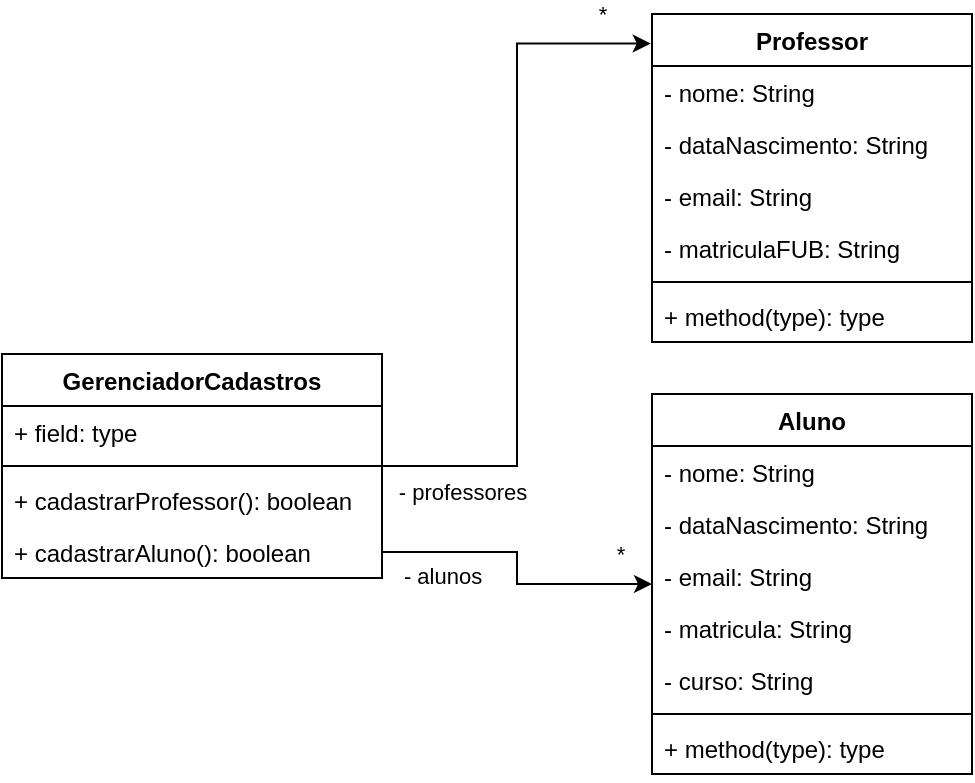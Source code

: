 <mxfile version="16.6.1" type="device" pages="3"><diagram id="43hCIZwWzp3KkHPe6Fg8" name="solucao sem heranca"><mxGraphModel dx="1097" dy="547" grid="1" gridSize="10" guides="1" tooltips="1" connect="1" arrows="1" fold="1" page="1" pageScale="1" pageWidth="850" pageHeight="1100" math="0" shadow="0"><root><mxCell id="0"/><mxCell id="1" parent="0"/><mxCell id="NO41qIG26h_itvc7EbBS-21" style="edgeStyle=orthogonalEdgeStyle;rounded=0;orthogonalLoop=1;jettySize=auto;html=1;entryX=-0.004;entryY=0.09;entryDx=0;entryDy=0;entryPerimeter=0;" edge="1" parent="1" source="NO41qIG26h_itvc7EbBS-1" target="NO41qIG26h_itvc7EbBS-5"><mxGeometry relative="1" as="geometry"/></mxCell><mxCell id="NO41qIG26h_itvc7EbBS-22" value="- professores" style="edgeLabel;html=1;align=center;verticalAlign=middle;resizable=0;points=[];" vertex="1" connectable="0" parent="NO41qIG26h_itvc7EbBS-21"><mxGeometry x="-0.935" y="1" relative="1" as="geometry"><mxPoint x="29" y="14" as="offset"/></mxGeometry></mxCell><mxCell id="NO41qIG26h_itvc7EbBS-23" value="*" style="edgeLabel;html=1;align=center;verticalAlign=middle;resizable=0;points=[];" vertex="1" connectable="0" parent="NO41qIG26h_itvc7EbBS-21"><mxGeometry x="0.859" relative="1" as="geometry"><mxPoint y="-15" as="offset"/></mxGeometry></mxCell><mxCell id="NO41qIG26h_itvc7EbBS-1" value="GerenciadorCadastros" style="swimlane;fontStyle=1;align=center;verticalAlign=top;childLayout=stackLayout;horizontal=1;startSize=26;horizontalStack=0;resizeParent=1;resizeParentMax=0;resizeLast=0;collapsible=1;marginBottom=0;" vertex="1" parent="1"><mxGeometry x="20" y="240" width="190" height="112" as="geometry"/></mxCell><mxCell id="NO41qIG26h_itvc7EbBS-2" value="+ field: type" style="text;strokeColor=none;fillColor=none;align=left;verticalAlign=top;spacingLeft=4;spacingRight=4;overflow=hidden;rotatable=0;points=[[0,0.5],[1,0.5]];portConstraint=eastwest;" vertex="1" parent="NO41qIG26h_itvc7EbBS-1"><mxGeometry y="26" width="190" height="26" as="geometry"/></mxCell><mxCell id="NO41qIG26h_itvc7EbBS-3" value="" style="line;strokeWidth=1;fillColor=none;align=left;verticalAlign=middle;spacingTop=-1;spacingLeft=3;spacingRight=3;rotatable=0;labelPosition=right;points=[];portConstraint=eastwest;" vertex="1" parent="NO41qIG26h_itvc7EbBS-1"><mxGeometry y="52" width="190" height="8" as="geometry"/></mxCell><mxCell id="NO41qIG26h_itvc7EbBS-4" value="+ cadastrarProfessor(): boolean" style="text;strokeColor=none;fillColor=none;align=left;verticalAlign=top;spacingLeft=4;spacingRight=4;overflow=hidden;rotatable=0;points=[[0,0.5],[1,0.5]];portConstraint=eastwest;" vertex="1" parent="NO41qIG26h_itvc7EbBS-1"><mxGeometry y="60" width="190" height="26" as="geometry"/></mxCell><mxCell id="NO41qIG26h_itvc7EbBS-24" value="+ cadastrarAluno(): boolean" style="text;strokeColor=none;fillColor=none;align=left;verticalAlign=top;spacingLeft=4;spacingRight=4;overflow=hidden;rotatable=0;points=[[0,0.5],[1,0.5]];portConstraint=eastwest;" vertex="1" parent="NO41qIG26h_itvc7EbBS-1"><mxGeometry y="86" width="190" height="26" as="geometry"/></mxCell><mxCell id="NO41qIG26h_itvc7EbBS-5" value="Professor" style="swimlane;fontStyle=1;align=center;verticalAlign=top;childLayout=stackLayout;horizontal=1;startSize=26;horizontalStack=0;resizeParent=1;resizeParentMax=0;resizeLast=0;collapsible=1;marginBottom=0;" vertex="1" parent="1"><mxGeometry x="345" y="70" width="160" height="164" as="geometry"/></mxCell><mxCell id="NO41qIG26h_itvc7EbBS-6" value="- nome: String" style="text;strokeColor=none;fillColor=none;align=left;verticalAlign=top;spacingLeft=4;spacingRight=4;overflow=hidden;rotatable=0;points=[[0,0.5],[1,0.5]];portConstraint=eastwest;" vertex="1" parent="NO41qIG26h_itvc7EbBS-5"><mxGeometry y="26" width="160" height="26" as="geometry"/></mxCell><mxCell id="NO41qIG26h_itvc7EbBS-9" value="- dataNascimento: String" style="text;strokeColor=none;fillColor=none;align=left;verticalAlign=top;spacingLeft=4;spacingRight=4;overflow=hidden;rotatable=0;points=[[0,0.5],[1,0.5]];portConstraint=eastwest;" vertex="1" parent="NO41qIG26h_itvc7EbBS-5"><mxGeometry y="52" width="160" height="26" as="geometry"/></mxCell><mxCell id="NO41qIG26h_itvc7EbBS-10" value="- email: String" style="text;strokeColor=none;fillColor=none;align=left;verticalAlign=top;spacingLeft=4;spacingRight=4;overflow=hidden;rotatable=0;points=[[0,0.5],[1,0.5]];portConstraint=eastwest;" vertex="1" parent="NO41qIG26h_itvc7EbBS-5"><mxGeometry y="78" width="160" height="26" as="geometry"/></mxCell><mxCell id="NO41qIG26h_itvc7EbBS-11" value="- matriculaFUB: String" style="text;strokeColor=none;fillColor=none;align=left;verticalAlign=top;spacingLeft=4;spacingRight=4;overflow=hidden;rotatable=0;points=[[0,0.5],[1,0.5]];portConstraint=eastwest;" vertex="1" parent="NO41qIG26h_itvc7EbBS-5"><mxGeometry y="104" width="160" height="26" as="geometry"/></mxCell><mxCell id="NO41qIG26h_itvc7EbBS-7" value="" style="line;strokeWidth=1;fillColor=none;align=left;verticalAlign=middle;spacingTop=-1;spacingLeft=3;spacingRight=3;rotatable=0;labelPosition=right;points=[];portConstraint=eastwest;" vertex="1" parent="NO41qIG26h_itvc7EbBS-5"><mxGeometry y="130" width="160" height="8" as="geometry"/></mxCell><mxCell id="NO41qIG26h_itvc7EbBS-8" value="+ method(type): type" style="text;strokeColor=none;fillColor=none;align=left;verticalAlign=top;spacingLeft=4;spacingRight=4;overflow=hidden;rotatable=0;points=[[0,0.5],[1,0.5]];portConstraint=eastwest;" vertex="1" parent="NO41qIG26h_itvc7EbBS-5"><mxGeometry y="138" width="160" height="26" as="geometry"/></mxCell><mxCell id="NO41qIG26h_itvc7EbBS-12" value="Aluno" style="swimlane;fontStyle=1;align=center;verticalAlign=top;childLayout=stackLayout;horizontal=1;startSize=26;horizontalStack=0;resizeParent=1;resizeParentMax=0;resizeLast=0;collapsible=1;marginBottom=0;" vertex="1" parent="1"><mxGeometry x="345" y="260" width="160" height="190" as="geometry"/></mxCell><mxCell id="NO41qIG26h_itvc7EbBS-13" value="- nome: String" style="text;strokeColor=none;fillColor=none;align=left;verticalAlign=top;spacingLeft=4;spacingRight=4;overflow=hidden;rotatable=0;points=[[0,0.5],[1,0.5]];portConstraint=eastwest;" vertex="1" parent="NO41qIG26h_itvc7EbBS-12"><mxGeometry y="26" width="160" height="26" as="geometry"/></mxCell><mxCell id="NO41qIG26h_itvc7EbBS-16" value="- dataNascimento: String" style="text;strokeColor=none;fillColor=none;align=left;verticalAlign=top;spacingLeft=4;spacingRight=4;overflow=hidden;rotatable=0;points=[[0,0.5],[1,0.5]];portConstraint=eastwest;" vertex="1" parent="NO41qIG26h_itvc7EbBS-12"><mxGeometry y="52" width="160" height="26" as="geometry"/></mxCell><mxCell id="NO41qIG26h_itvc7EbBS-17" value="- email: String" style="text;strokeColor=none;fillColor=none;align=left;verticalAlign=top;spacingLeft=4;spacingRight=4;overflow=hidden;rotatable=0;points=[[0,0.5],[1,0.5]];portConstraint=eastwest;" vertex="1" parent="NO41qIG26h_itvc7EbBS-12"><mxGeometry y="78" width="160" height="26" as="geometry"/></mxCell><mxCell id="NO41qIG26h_itvc7EbBS-18" value="- matricula: String" style="text;strokeColor=none;fillColor=none;align=left;verticalAlign=top;spacingLeft=4;spacingRight=4;overflow=hidden;rotatable=0;points=[[0,0.5],[1,0.5]];portConstraint=eastwest;" vertex="1" parent="NO41qIG26h_itvc7EbBS-12"><mxGeometry y="104" width="160" height="26" as="geometry"/></mxCell><mxCell id="NO41qIG26h_itvc7EbBS-19" value="- curso: String" style="text;strokeColor=none;fillColor=none;align=left;verticalAlign=top;spacingLeft=4;spacingRight=4;overflow=hidden;rotatable=0;points=[[0,0.5],[1,0.5]];portConstraint=eastwest;" vertex="1" parent="NO41qIG26h_itvc7EbBS-12"><mxGeometry y="130" width="160" height="26" as="geometry"/></mxCell><mxCell id="NO41qIG26h_itvc7EbBS-14" value="" style="line;strokeWidth=1;fillColor=none;align=left;verticalAlign=middle;spacingTop=-1;spacingLeft=3;spacingRight=3;rotatable=0;labelPosition=right;points=[];portConstraint=eastwest;" vertex="1" parent="NO41qIG26h_itvc7EbBS-12"><mxGeometry y="156" width="160" height="8" as="geometry"/></mxCell><mxCell id="NO41qIG26h_itvc7EbBS-15" value="+ method(type): type" style="text;strokeColor=none;fillColor=none;align=left;verticalAlign=top;spacingLeft=4;spacingRight=4;overflow=hidden;rotatable=0;points=[[0,0.5],[1,0.5]];portConstraint=eastwest;" vertex="1" parent="NO41qIG26h_itvc7EbBS-12"><mxGeometry y="164" width="160" height="26" as="geometry"/></mxCell><mxCell id="NO41qIG26h_itvc7EbBS-25" style="edgeStyle=orthogonalEdgeStyle;rounded=0;orthogonalLoop=1;jettySize=auto;html=1;" edge="1" parent="1" source="NO41qIG26h_itvc7EbBS-24" target="NO41qIG26h_itvc7EbBS-12"><mxGeometry relative="1" as="geometry"/></mxCell><mxCell id="NO41qIG26h_itvc7EbBS-26" value="- alunos" style="edgeLabel;html=1;align=center;verticalAlign=middle;resizable=0;points=[];" vertex="1" connectable="0" parent="NO41qIG26h_itvc7EbBS-25"><mxGeometry x="-0.828" y="-2" relative="1" as="geometry"><mxPoint x="17" y="10" as="offset"/></mxGeometry></mxCell><mxCell id="NO41qIG26h_itvc7EbBS-27" value="*" style="edgeLabel;html=1;align=center;verticalAlign=middle;resizable=0;points=[];" vertex="1" connectable="0" parent="NO41qIG26h_itvc7EbBS-25"><mxGeometry x="0.782" y="-1" relative="1" as="geometry"><mxPoint y="-16" as="offset"/></mxGeometry></mxCell></root></mxGraphModel></diagram><diagram name="solucao com heranca" id="pZICFlV4ySrbQgxdiUnX"><mxGraphModel dx="1097" dy="547" grid="1" gridSize="10" guides="1" tooltips="1" connect="1" arrows="1" fold="1" page="1" pageScale="1" pageWidth="850" pageHeight="1100" math="0" shadow="0"><root><mxCell id="3fGS_AESry4RuPbsU1-C-0"/><mxCell id="3fGS_AESry4RuPbsU1-C-1" parent="3fGS_AESry4RuPbsU1-C-0"/><mxCell id="3fGS_AESry4RuPbsU1-C-2" style="edgeStyle=orthogonalEdgeStyle;rounded=0;orthogonalLoop=1;jettySize=auto;html=1;entryX=-0.004;entryY=0.09;entryDx=0;entryDy=0;entryPerimeter=0;" edge="1" parent="3fGS_AESry4RuPbsU1-C-1" source="3fGS_AESry4RuPbsU1-C-5" target="3fGS_AESry4RuPbsU1-C-10"><mxGeometry relative="1" as="geometry"/></mxCell><mxCell id="3fGS_AESry4RuPbsU1-C-3" value="- professores" style="edgeLabel;html=1;align=center;verticalAlign=middle;resizable=0;points=[];" vertex="1" connectable="0" parent="3fGS_AESry4RuPbsU1-C-2"><mxGeometry x="-0.935" y="1" relative="1" as="geometry"><mxPoint x="29" y="14" as="offset"/></mxGeometry></mxCell><mxCell id="3fGS_AESry4RuPbsU1-C-4" value="*" style="edgeLabel;html=1;align=center;verticalAlign=middle;resizable=0;points=[];" vertex="1" connectable="0" parent="3fGS_AESry4RuPbsU1-C-2"><mxGeometry x="0.859" relative="1" as="geometry"><mxPoint y="-15" as="offset"/></mxGeometry></mxCell><mxCell id="3fGS_AESry4RuPbsU1-C-5" value="GerenciadorCadastros" style="swimlane;fontStyle=1;align=center;verticalAlign=top;childLayout=stackLayout;horizontal=1;startSize=26;horizontalStack=0;resizeParent=1;resizeParentMax=0;resizeLast=0;collapsible=1;marginBottom=0;" vertex="1" parent="3fGS_AESry4RuPbsU1-C-1"><mxGeometry x="20" y="240" width="190" height="112" as="geometry"/></mxCell><mxCell id="3fGS_AESry4RuPbsU1-C-6" value="+ field: type" style="text;strokeColor=none;fillColor=none;align=left;verticalAlign=top;spacingLeft=4;spacingRight=4;overflow=hidden;rotatable=0;points=[[0,0.5],[1,0.5]];portConstraint=eastwest;" vertex="1" parent="3fGS_AESry4RuPbsU1-C-5"><mxGeometry y="26" width="190" height="26" as="geometry"/></mxCell><mxCell id="3fGS_AESry4RuPbsU1-C-7" value="" style="line;strokeWidth=1;fillColor=none;align=left;verticalAlign=middle;spacingTop=-1;spacingLeft=3;spacingRight=3;rotatable=0;labelPosition=right;points=[];portConstraint=eastwest;" vertex="1" parent="3fGS_AESry4RuPbsU1-C-5"><mxGeometry y="52" width="190" height="8" as="geometry"/></mxCell><mxCell id="3fGS_AESry4RuPbsU1-C-8" value="+ cadastrarProfessor(): boolean" style="text;strokeColor=none;fillColor=none;align=left;verticalAlign=top;spacingLeft=4;spacingRight=4;overflow=hidden;rotatable=0;points=[[0,0.5],[1,0.5]];portConstraint=eastwest;" vertex="1" parent="3fGS_AESry4RuPbsU1-C-5"><mxGeometry y="60" width="190" height="26" as="geometry"/></mxCell><mxCell id="3fGS_AESry4RuPbsU1-C-9" value="+ cadastrarAluno(): boolean" style="text;strokeColor=none;fillColor=none;align=left;verticalAlign=top;spacingLeft=4;spacingRight=4;overflow=hidden;rotatable=0;points=[[0,0.5],[1,0.5]];portConstraint=eastwest;" vertex="1" parent="3fGS_AESry4RuPbsU1-C-5"><mxGeometry y="86" width="190" height="26" as="geometry"/></mxCell><mxCell id="3fGS_AESry4RuPbsU1-C-10" value="Professor" style="swimlane;fontStyle=1;align=center;verticalAlign=top;childLayout=stackLayout;horizontal=1;startSize=26;horizontalStack=0;resizeParent=1;resizeParentMax=0;resizeLast=0;collapsible=1;marginBottom=0;" vertex="1" parent="3fGS_AESry4RuPbsU1-C-1"><mxGeometry x="420" y="250" width="160" height="86" as="geometry"/></mxCell><mxCell id="3fGS_AESry4RuPbsU1-C-14" value="- matriculaFUB: String" style="text;strokeColor=none;fillColor=none;align=left;verticalAlign=top;spacingLeft=4;spacingRight=4;overflow=hidden;rotatable=0;points=[[0,0.5],[1,0.5]];portConstraint=eastwest;" vertex="1" parent="3fGS_AESry4RuPbsU1-C-10"><mxGeometry y="26" width="160" height="26" as="geometry"/></mxCell><mxCell id="3fGS_AESry4RuPbsU1-C-15" value="" style="line;strokeWidth=1;fillColor=none;align=left;verticalAlign=middle;spacingTop=-1;spacingLeft=3;spacingRight=3;rotatable=0;labelPosition=right;points=[];portConstraint=eastwest;" vertex="1" parent="3fGS_AESry4RuPbsU1-C-10"><mxGeometry y="52" width="160" height="8" as="geometry"/></mxCell><mxCell id="3fGS_AESry4RuPbsU1-C-16" value="+ getMatriculaFUB(): String" style="text;strokeColor=none;fillColor=none;align=left;verticalAlign=top;spacingLeft=4;spacingRight=4;overflow=hidden;rotatable=0;points=[[0,0.5],[1,0.5]];portConstraint=eastwest;" vertex="1" parent="3fGS_AESry4RuPbsU1-C-10"><mxGeometry y="60" width="160" height="26" as="geometry"/></mxCell><mxCell id="3fGS_AESry4RuPbsU1-C-17" value="Aluno" style="swimlane;fontStyle=1;align=center;verticalAlign=top;childLayout=stackLayout;horizontal=1;startSize=26;horizontalStack=0;resizeParent=1;resizeParentMax=0;resizeLast=0;collapsible=1;marginBottom=0;" vertex="1" parent="3fGS_AESry4RuPbsU1-C-1"><mxGeometry x="610" y="250" width="160" height="138" as="geometry"/></mxCell><mxCell id="3fGS_AESry4RuPbsU1-C-21" value="- matricula: String" style="text;strokeColor=none;fillColor=none;align=left;verticalAlign=top;spacingLeft=4;spacingRight=4;overflow=hidden;rotatable=0;points=[[0,0.5],[1,0.5]];portConstraint=eastwest;" vertex="1" parent="3fGS_AESry4RuPbsU1-C-17"><mxGeometry y="26" width="160" height="26" as="geometry"/></mxCell><mxCell id="3fGS_AESry4RuPbsU1-C-22" value="- curso: String" style="text;strokeColor=none;fillColor=none;align=left;verticalAlign=top;spacingLeft=4;spacingRight=4;overflow=hidden;rotatable=0;points=[[0,0.5],[1,0.5]];portConstraint=eastwest;" vertex="1" parent="3fGS_AESry4RuPbsU1-C-17"><mxGeometry y="52" width="160" height="26" as="geometry"/></mxCell><mxCell id="3fGS_AESry4RuPbsU1-C-23" value="" style="line;strokeWidth=1;fillColor=none;align=left;verticalAlign=middle;spacingTop=-1;spacingLeft=3;spacingRight=3;rotatable=0;labelPosition=right;points=[];portConstraint=eastwest;" vertex="1" parent="3fGS_AESry4RuPbsU1-C-17"><mxGeometry y="78" width="160" height="8" as="geometry"/></mxCell><mxCell id="3fGS_AESry4RuPbsU1-C-24" value="+ getMatricula(): String" style="text;strokeColor=none;fillColor=none;align=left;verticalAlign=top;spacingLeft=4;spacingRight=4;overflow=hidden;rotatable=0;points=[[0,0.5],[1,0.5]];portConstraint=eastwest;" vertex="1" parent="3fGS_AESry4RuPbsU1-C-17"><mxGeometry y="86" width="160" height="26" as="geometry"/></mxCell><mxCell id="3fGS_AESry4RuPbsU1-C-37" value="+ getCurso(): String" style="text;strokeColor=none;fillColor=none;align=left;verticalAlign=top;spacingLeft=4;spacingRight=4;overflow=hidden;rotatable=0;points=[[0,0.5],[1,0.5]];portConstraint=eastwest;" vertex="1" parent="3fGS_AESry4RuPbsU1-C-17"><mxGeometry y="112" width="160" height="26" as="geometry"/></mxCell><mxCell id="3fGS_AESry4RuPbsU1-C-25" style="edgeStyle=orthogonalEdgeStyle;rounded=0;orthogonalLoop=1;jettySize=auto;html=1;" edge="1" parent="3fGS_AESry4RuPbsU1-C-1" source="3fGS_AESry4RuPbsU1-C-9" target="3fGS_AESry4RuPbsU1-C-17"><mxGeometry relative="1" as="geometry"><Array as="points"><mxPoint x="280" y="339"/><mxPoint x="280" y="470"/><mxPoint x="690" y="470"/></Array></mxGeometry></mxCell><mxCell id="3fGS_AESry4RuPbsU1-C-26" value="- alunos" style="edgeLabel;html=1;align=center;verticalAlign=middle;resizable=0;points=[];" vertex="1" connectable="0" parent="3fGS_AESry4RuPbsU1-C-25"><mxGeometry x="-0.828" y="-2" relative="1" as="geometry"><mxPoint x="-30" y="10" as="offset"/></mxGeometry></mxCell><mxCell id="3fGS_AESry4RuPbsU1-C-27" value="*" style="edgeLabel;html=1;align=center;verticalAlign=middle;resizable=0;points=[];" vertex="1" connectable="0" parent="3fGS_AESry4RuPbsU1-C-25"><mxGeometry x="0.782" y="-1" relative="1" as="geometry"><mxPoint x="9" y="-64" as="offset"/></mxGeometry></mxCell><mxCell id="3fGS_AESry4RuPbsU1-C-28" value="PessoaFisica" style="swimlane;fontStyle=1;align=center;verticalAlign=top;childLayout=stackLayout;horizontal=1;startSize=26;horizontalStack=0;resizeParent=1;resizeParentMax=0;resizeLast=0;collapsible=1;marginBottom=0;" vertex="1" parent="3fGS_AESry4RuPbsU1-C-1"><mxGeometry x="520" width="170" height="190" as="geometry"/></mxCell><mxCell id="3fGS_AESry4RuPbsU1-C-29" value="- nome: String" style="text;strokeColor=none;fillColor=none;align=left;verticalAlign=top;spacingLeft=4;spacingRight=4;overflow=hidden;rotatable=0;points=[[0,0.5],[1,0.5]];portConstraint=eastwest;" vertex="1" parent="3fGS_AESry4RuPbsU1-C-28"><mxGeometry y="26" width="170" height="26" as="geometry"/></mxCell><mxCell id="3fGS_AESry4RuPbsU1-C-12" value="- dataNascimento: String" style="text;strokeColor=none;fillColor=none;align=left;verticalAlign=top;spacingLeft=4;spacingRight=4;overflow=hidden;rotatable=0;points=[[0,0.5],[1,0.5]];portConstraint=eastwest;" vertex="1" parent="3fGS_AESry4RuPbsU1-C-28"><mxGeometry y="52" width="170" height="26" as="geometry"/></mxCell><mxCell id="3fGS_AESry4RuPbsU1-C-13" value="- email: String" style="text;strokeColor=none;fillColor=none;align=left;verticalAlign=top;spacingLeft=4;spacingRight=4;overflow=hidden;rotatable=0;points=[[0,0.5],[1,0.5]];portConstraint=eastwest;" vertex="1" parent="3fGS_AESry4RuPbsU1-C-28"><mxGeometry y="78" width="170" height="26" as="geometry"/></mxCell><mxCell id="3fGS_AESry4RuPbsU1-C-30" value="" style="line;strokeWidth=1;fillColor=none;align=left;verticalAlign=middle;spacingTop=-1;spacingLeft=3;spacingRight=3;rotatable=0;labelPosition=right;points=[];portConstraint=eastwest;" vertex="1" parent="3fGS_AESry4RuPbsU1-C-28"><mxGeometry y="104" width="170" height="8" as="geometry"/></mxCell><mxCell id="3fGS_AESry4RuPbsU1-C-31" value="+ getNome(): String" style="text;strokeColor=none;fillColor=none;align=left;verticalAlign=top;spacingLeft=4;spacingRight=4;overflow=hidden;rotatable=0;points=[[0,0.5],[1,0.5]];portConstraint=eastwest;" vertex="1" parent="3fGS_AESry4RuPbsU1-C-28"><mxGeometry y="112" width="170" height="26" as="geometry"/></mxCell><mxCell id="3fGS_AESry4RuPbsU1-C-34" value="+ getDataNascimento(): String" style="text;strokeColor=none;fillColor=none;align=left;verticalAlign=top;spacingLeft=4;spacingRight=4;overflow=hidden;rotatable=0;points=[[0,0.5],[1,0.5]];portConstraint=eastwest;" vertex="1" parent="3fGS_AESry4RuPbsU1-C-28"><mxGeometry y="138" width="170" height="26" as="geometry"/></mxCell><mxCell id="3fGS_AESry4RuPbsU1-C-35" value="+ getEmail(): String" style="text;strokeColor=none;fillColor=none;align=left;verticalAlign=top;spacingLeft=4;spacingRight=4;overflow=hidden;rotatable=0;points=[[0,0.5],[1,0.5]];portConstraint=eastwest;" vertex="1" parent="3fGS_AESry4RuPbsU1-C-28"><mxGeometry y="164" width="170" height="26" as="geometry"/></mxCell><mxCell id="3fGS_AESry4RuPbsU1-C-32" value="Extends" style="endArrow=block;endSize=16;endFill=0;html=1;rounded=0;exitX=0.5;exitY=0;exitDx=0;exitDy=0;" edge="1" parent="3fGS_AESry4RuPbsU1-C-1" source="3fGS_AESry4RuPbsU1-C-10" target="3fGS_AESry4RuPbsU1-C-28"><mxGeometry width="160" relative="1" as="geometry"><mxPoint x="340" y="260" as="sourcePoint"/><mxPoint x="500" y="260" as="targetPoint"/></mxGeometry></mxCell><mxCell id="3fGS_AESry4RuPbsU1-C-33" value="Extends" style="endArrow=block;endSize=16;endFill=0;html=1;rounded=0;" edge="1" parent="3fGS_AESry4RuPbsU1-C-1" source="3fGS_AESry4RuPbsU1-C-17" target="3fGS_AESry4RuPbsU1-C-28"><mxGeometry width="160" relative="1" as="geometry"><mxPoint x="510" y="260.0" as="sourcePoint"/><mxPoint x="561.064" y="188" as="targetPoint"/></mxGeometry></mxCell></root></mxGraphModel></diagram><diagram name="Solucao com heranca2" id="0VBHAHP6UmmsusXsImdr"><mxGraphModel dx="1590" dy="793" grid="1" gridSize="10" guides="1" tooltips="1" connect="1" arrows="1" fold="1" page="1" pageScale="1" pageWidth="850" pageHeight="1100" math="0" shadow="0"><root><mxCell id="eiZk2acP7t3K5WYXLYaq-0"/><mxCell id="eiZk2acP7t3K5WYXLYaq-1" parent="eiZk2acP7t3K5WYXLYaq-0"/><mxCell id="eiZk2acP7t3K5WYXLYaq-33" style="edgeStyle=orthogonalEdgeStyle;rounded=0;orthogonalLoop=1;jettySize=auto;html=1;" edge="1" parent="eiZk2acP7t3K5WYXLYaq-1" source="eiZk2acP7t3K5WYXLYaq-5" target="eiZk2acP7t3K5WYXLYaq-23"><mxGeometry relative="1" as="geometry"/></mxCell><mxCell id="eiZk2acP7t3K5WYXLYaq-34" value="- pessoasFisicas" style="edgeLabel;html=1;align=center;verticalAlign=middle;resizable=0;points=[];" vertex="1" connectable="0" parent="eiZk2acP7t3K5WYXLYaq-33"><mxGeometry x="-0.887" y="-1" relative="1" as="geometry"><mxPoint x="33" y="12" as="offset"/></mxGeometry></mxCell><mxCell id="eiZk2acP7t3K5WYXLYaq-5" value="GerenciadorCadastros" style="swimlane;fontStyle=1;align=center;verticalAlign=top;childLayout=stackLayout;horizontal=1;startSize=26;horizontalStack=0;resizeParent=1;resizeParentMax=0;resizeLast=0;collapsible=1;marginBottom=0;" vertex="1" parent="eiZk2acP7t3K5WYXLYaq-1"><mxGeometry x="40" y="59" width="190" height="112" as="geometry"/></mxCell><mxCell id="eiZk2acP7t3K5WYXLYaq-6" value="+ field: type" style="text;strokeColor=none;fillColor=none;align=left;verticalAlign=top;spacingLeft=4;spacingRight=4;overflow=hidden;rotatable=0;points=[[0,0.5],[1,0.5]];portConstraint=eastwest;" vertex="1" parent="eiZk2acP7t3K5WYXLYaq-5"><mxGeometry y="26" width="190" height="26" as="geometry"/></mxCell><mxCell id="eiZk2acP7t3K5WYXLYaq-7" value="" style="line;strokeWidth=1;fillColor=none;align=left;verticalAlign=middle;spacingTop=-1;spacingLeft=3;spacingRight=3;rotatable=0;labelPosition=right;points=[];portConstraint=eastwest;" vertex="1" parent="eiZk2acP7t3K5WYXLYaq-5"><mxGeometry y="52" width="190" height="8" as="geometry"/></mxCell><mxCell id="eiZk2acP7t3K5WYXLYaq-8" value="+ cadastrarProfessor(): boolean" style="text;strokeColor=none;fillColor=none;align=left;verticalAlign=top;spacingLeft=4;spacingRight=4;overflow=hidden;rotatable=0;points=[[0,0.5],[1,0.5]];portConstraint=eastwest;" vertex="1" parent="eiZk2acP7t3K5WYXLYaq-5"><mxGeometry y="60" width="190" height="26" as="geometry"/></mxCell><mxCell id="eiZk2acP7t3K5WYXLYaq-9" value="+ cadastrarAluno(): boolean" style="text;strokeColor=none;fillColor=none;align=left;verticalAlign=top;spacingLeft=4;spacingRight=4;overflow=hidden;rotatable=0;points=[[0,0.5],[1,0.5]];portConstraint=eastwest;" vertex="1" parent="eiZk2acP7t3K5WYXLYaq-5"><mxGeometry y="86" width="190" height="26" as="geometry"/></mxCell><mxCell id="eiZk2acP7t3K5WYXLYaq-10" value="Professor" style="swimlane;fontStyle=1;align=center;verticalAlign=top;childLayout=stackLayout;horizontal=1;startSize=26;horizontalStack=0;resizeParent=1;resizeParentMax=0;resizeLast=0;collapsible=1;marginBottom=0;" vertex="1" parent="eiZk2acP7t3K5WYXLYaq-1"><mxGeometry x="420" y="270" width="160" height="86" as="geometry"/></mxCell><mxCell id="eiZk2acP7t3K5WYXLYaq-11" value="- matriculaFUB: String" style="text;strokeColor=none;fillColor=none;align=left;verticalAlign=top;spacingLeft=4;spacingRight=4;overflow=hidden;rotatable=0;points=[[0,0.5],[1,0.5]];portConstraint=eastwest;" vertex="1" parent="eiZk2acP7t3K5WYXLYaq-10"><mxGeometry y="26" width="160" height="26" as="geometry"/></mxCell><mxCell id="eiZk2acP7t3K5WYXLYaq-12" value="" style="line;strokeWidth=1;fillColor=none;align=left;verticalAlign=middle;spacingTop=-1;spacingLeft=3;spacingRight=3;rotatable=0;labelPosition=right;points=[];portConstraint=eastwest;" vertex="1" parent="eiZk2acP7t3K5WYXLYaq-10"><mxGeometry y="52" width="160" height="8" as="geometry"/></mxCell><mxCell id="eiZk2acP7t3K5WYXLYaq-13" value="+ getMatriculaFUB(): String" style="text;strokeColor=none;fillColor=none;align=left;verticalAlign=top;spacingLeft=4;spacingRight=4;overflow=hidden;rotatable=0;points=[[0,0.5],[1,0.5]];portConstraint=eastwest;" vertex="1" parent="eiZk2acP7t3K5WYXLYaq-10"><mxGeometry y="60" width="160" height="26" as="geometry"/></mxCell><mxCell id="eiZk2acP7t3K5WYXLYaq-14" value="Aluno" style="swimlane;fontStyle=1;align=center;verticalAlign=top;childLayout=stackLayout;horizontal=1;startSize=26;horizontalStack=0;resizeParent=1;resizeParentMax=0;resizeLast=0;collapsible=1;marginBottom=0;" vertex="1" parent="eiZk2acP7t3K5WYXLYaq-1"><mxGeometry x="610" y="270" width="160" height="138" as="geometry"/></mxCell><mxCell id="eiZk2acP7t3K5WYXLYaq-15" value="- matricula: String" style="text;strokeColor=none;fillColor=none;align=left;verticalAlign=top;spacingLeft=4;spacingRight=4;overflow=hidden;rotatable=0;points=[[0,0.5],[1,0.5]];portConstraint=eastwest;" vertex="1" parent="eiZk2acP7t3K5WYXLYaq-14"><mxGeometry y="26" width="160" height="26" as="geometry"/></mxCell><mxCell id="eiZk2acP7t3K5WYXLYaq-16" value="- curso: String" style="text;strokeColor=none;fillColor=none;align=left;verticalAlign=top;spacingLeft=4;spacingRight=4;overflow=hidden;rotatable=0;points=[[0,0.5],[1,0.5]];portConstraint=eastwest;" vertex="1" parent="eiZk2acP7t3K5WYXLYaq-14"><mxGeometry y="52" width="160" height="26" as="geometry"/></mxCell><mxCell id="eiZk2acP7t3K5WYXLYaq-17" value="" style="line;strokeWidth=1;fillColor=none;align=left;verticalAlign=middle;spacingTop=-1;spacingLeft=3;spacingRight=3;rotatable=0;labelPosition=right;points=[];portConstraint=eastwest;" vertex="1" parent="eiZk2acP7t3K5WYXLYaq-14"><mxGeometry y="78" width="160" height="8" as="geometry"/></mxCell><mxCell id="eiZk2acP7t3K5WYXLYaq-18" value="+ getMatricula(): String" style="text;strokeColor=none;fillColor=none;align=left;verticalAlign=top;spacingLeft=4;spacingRight=4;overflow=hidden;rotatable=0;points=[[0,0.5],[1,0.5]];portConstraint=eastwest;" vertex="1" parent="eiZk2acP7t3K5WYXLYaq-14"><mxGeometry y="86" width="160" height="26" as="geometry"/></mxCell><mxCell id="eiZk2acP7t3K5WYXLYaq-19" value="+ getCurso(): String" style="text;strokeColor=none;fillColor=none;align=left;verticalAlign=top;spacingLeft=4;spacingRight=4;overflow=hidden;rotatable=0;points=[[0,0.5],[1,0.5]];portConstraint=eastwest;" vertex="1" parent="eiZk2acP7t3K5WYXLYaq-14"><mxGeometry y="112" width="160" height="26" as="geometry"/></mxCell><mxCell id="eiZk2acP7t3K5WYXLYaq-23" value="PessoaFisica" style="swimlane;fontStyle=1;align=center;verticalAlign=top;childLayout=stackLayout;horizontal=1;startSize=26;horizontalStack=0;resizeParent=1;resizeParentMax=0;resizeLast=0;collapsible=1;marginBottom=0;" vertex="1" parent="eiZk2acP7t3K5WYXLYaq-1"><mxGeometry x="520" y="20" width="170" height="190" as="geometry"/></mxCell><mxCell id="eiZk2acP7t3K5WYXLYaq-24" value="- nome: String" style="text;strokeColor=none;fillColor=none;align=left;verticalAlign=top;spacingLeft=4;spacingRight=4;overflow=hidden;rotatable=0;points=[[0,0.5],[1,0.5]];portConstraint=eastwest;" vertex="1" parent="eiZk2acP7t3K5WYXLYaq-23"><mxGeometry y="26" width="170" height="26" as="geometry"/></mxCell><mxCell id="eiZk2acP7t3K5WYXLYaq-25" value="- dataNascimento: String" style="text;strokeColor=none;fillColor=none;align=left;verticalAlign=top;spacingLeft=4;spacingRight=4;overflow=hidden;rotatable=0;points=[[0,0.5],[1,0.5]];portConstraint=eastwest;" vertex="1" parent="eiZk2acP7t3K5WYXLYaq-23"><mxGeometry y="52" width="170" height="26" as="geometry"/></mxCell><mxCell id="eiZk2acP7t3K5WYXLYaq-26" value="- email: String" style="text;strokeColor=none;fillColor=none;align=left;verticalAlign=top;spacingLeft=4;spacingRight=4;overflow=hidden;rotatable=0;points=[[0,0.5],[1,0.5]];portConstraint=eastwest;" vertex="1" parent="eiZk2acP7t3K5WYXLYaq-23"><mxGeometry y="78" width="170" height="26" as="geometry"/></mxCell><mxCell id="eiZk2acP7t3K5WYXLYaq-27" value="" style="line;strokeWidth=1;fillColor=none;align=left;verticalAlign=middle;spacingTop=-1;spacingLeft=3;spacingRight=3;rotatable=0;labelPosition=right;points=[];portConstraint=eastwest;" vertex="1" parent="eiZk2acP7t3K5WYXLYaq-23"><mxGeometry y="104" width="170" height="8" as="geometry"/></mxCell><mxCell id="eiZk2acP7t3K5WYXLYaq-28" value="+ getNome(): String" style="text;strokeColor=none;fillColor=none;align=left;verticalAlign=top;spacingLeft=4;spacingRight=4;overflow=hidden;rotatable=0;points=[[0,0.5],[1,0.5]];portConstraint=eastwest;" vertex="1" parent="eiZk2acP7t3K5WYXLYaq-23"><mxGeometry y="112" width="170" height="26" as="geometry"/></mxCell><mxCell id="eiZk2acP7t3K5WYXLYaq-29" value="+ getDataNascimento(): String" style="text;strokeColor=none;fillColor=none;align=left;verticalAlign=top;spacingLeft=4;spacingRight=4;overflow=hidden;rotatable=0;points=[[0,0.5],[1,0.5]];portConstraint=eastwest;" vertex="1" parent="eiZk2acP7t3K5WYXLYaq-23"><mxGeometry y="138" width="170" height="26" as="geometry"/></mxCell><mxCell id="eiZk2acP7t3K5WYXLYaq-30" value="+ getEmail(): String" style="text;strokeColor=none;fillColor=none;align=left;verticalAlign=top;spacingLeft=4;spacingRight=4;overflow=hidden;rotatable=0;points=[[0,0.5],[1,0.5]];portConstraint=eastwest;" vertex="1" parent="eiZk2acP7t3K5WYXLYaq-23"><mxGeometry y="164" width="170" height="26" as="geometry"/></mxCell><mxCell id="eiZk2acP7t3K5WYXLYaq-31" value="Extends" style="endArrow=block;endSize=16;endFill=0;html=1;rounded=0;exitX=0.5;exitY=0;exitDx=0;exitDy=0;" edge="1" parent="eiZk2acP7t3K5WYXLYaq-1" source="eiZk2acP7t3K5WYXLYaq-10" target="eiZk2acP7t3K5WYXLYaq-23"><mxGeometry width="160" relative="1" as="geometry"><mxPoint x="340" y="280" as="sourcePoint"/><mxPoint x="500" y="280" as="targetPoint"/></mxGeometry></mxCell><mxCell id="eiZk2acP7t3K5WYXLYaq-32" value="Extends" style="endArrow=block;endSize=16;endFill=0;html=1;rounded=0;" edge="1" parent="eiZk2acP7t3K5WYXLYaq-1" source="eiZk2acP7t3K5WYXLYaq-14" target="eiZk2acP7t3K5WYXLYaq-23"><mxGeometry width="160" relative="1" as="geometry"><mxPoint x="510" y="280.0" as="sourcePoint"/><mxPoint x="561.064" y="208" as="targetPoint"/></mxGeometry></mxCell><mxCell id="eiZk2acP7t3K5WYXLYaq-35" value="*" style="text;html=1;align=center;verticalAlign=middle;resizable=0;points=[];autosize=1;strokeColor=none;fillColor=none;" vertex="1" parent="eiZk2acP7t3K5WYXLYaq-1"><mxGeometry x="490" y="100" width="20" height="20" as="geometry"/></mxCell></root></mxGraphModel></diagram></mxfile>